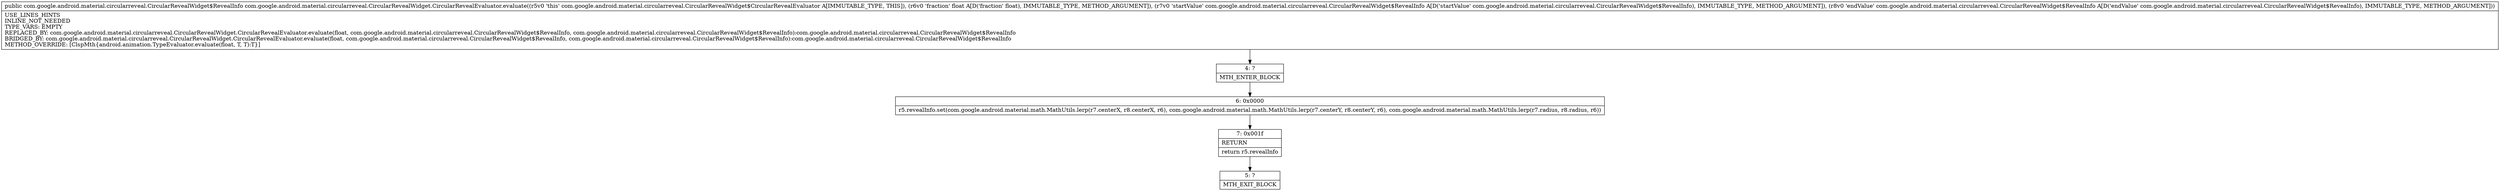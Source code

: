 digraph "CFG forcom.google.android.material.circularreveal.CircularRevealWidget.CircularRevealEvaluator.evaluate(FLcom\/google\/android\/material\/circularreveal\/CircularRevealWidget$RevealInfo;Lcom\/google\/android\/material\/circularreveal\/CircularRevealWidget$RevealInfo;)Lcom\/google\/android\/material\/circularreveal\/CircularRevealWidget$RevealInfo;" {
Node_4 [shape=record,label="{4\:\ ?|MTH_ENTER_BLOCK\l}"];
Node_6 [shape=record,label="{6\:\ 0x0000|r5.revealInfo.set(com.google.android.material.math.MathUtils.lerp(r7.centerX, r8.centerX, r6), com.google.android.material.math.MathUtils.lerp(r7.centerY, r8.centerY, r6), com.google.android.material.math.MathUtils.lerp(r7.radius, r8.radius, r6))\l}"];
Node_7 [shape=record,label="{7\:\ 0x001f|RETURN\l|return r5.revealInfo\l}"];
Node_5 [shape=record,label="{5\:\ ?|MTH_EXIT_BLOCK\l}"];
MethodNode[shape=record,label="{public com.google.android.material.circularreveal.CircularRevealWidget$RevealInfo com.google.android.material.circularreveal.CircularRevealWidget.CircularRevealEvaluator.evaluate((r5v0 'this' com.google.android.material.circularreveal.CircularRevealWidget$CircularRevealEvaluator A[IMMUTABLE_TYPE, THIS]), (r6v0 'fraction' float A[D('fraction' float), IMMUTABLE_TYPE, METHOD_ARGUMENT]), (r7v0 'startValue' com.google.android.material.circularreveal.CircularRevealWidget$RevealInfo A[D('startValue' com.google.android.material.circularreveal.CircularRevealWidget$RevealInfo), IMMUTABLE_TYPE, METHOD_ARGUMENT]), (r8v0 'endValue' com.google.android.material.circularreveal.CircularRevealWidget$RevealInfo A[D('endValue' com.google.android.material.circularreveal.CircularRevealWidget$RevealInfo), IMMUTABLE_TYPE, METHOD_ARGUMENT]))  | USE_LINES_HINTS\lINLINE_NOT_NEEDED\lTYPE_VARS: EMPTY\lREPLACED_BY: com.google.android.material.circularreveal.CircularRevealWidget.CircularRevealEvaluator.evaluate(float, com.google.android.material.circularreveal.CircularRevealWidget$RevealInfo, com.google.android.material.circularreveal.CircularRevealWidget$RevealInfo):com.google.android.material.circularreveal.CircularRevealWidget$RevealInfo\lBRIDGED_BY: com.google.android.material.circularreveal.CircularRevealWidget.CircularRevealEvaluator.evaluate(float, com.google.android.material.circularreveal.CircularRevealWidget$RevealInfo, com.google.android.material.circularreveal.CircularRevealWidget$RevealInfo):com.google.android.material.circularreveal.CircularRevealWidget$RevealInfo\lMETHOD_OVERRIDE: [ClspMth\{android.animation.TypeEvaluator.evaluate(float, T, T):T\}]\l}"];
MethodNode -> Node_4;Node_4 -> Node_6;
Node_6 -> Node_7;
Node_7 -> Node_5;
}

